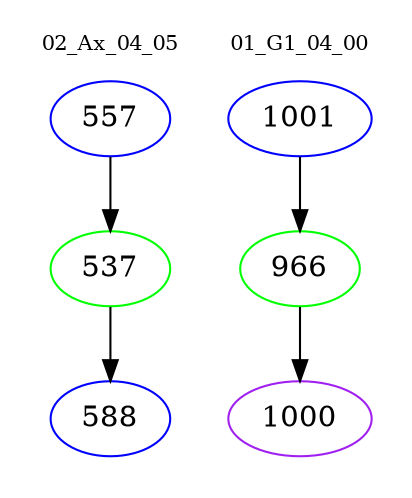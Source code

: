 digraph{
subgraph cluster_0 {
color = white
label = "02_Ax_04_05";
fontsize=10;
T0_557 [label="557", color="blue"]
T0_557 -> T0_537 [color="black"]
T0_537 [label="537", color="green"]
T0_537 -> T0_588 [color="black"]
T0_588 [label="588", color="blue"]
}
subgraph cluster_1 {
color = white
label = "01_G1_04_00";
fontsize=10;
T1_1001 [label="1001", color="blue"]
T1_1001 -> T1_966 [color="black"]
T1_966 [label="966", color="green"]
T1_966 -> T1_1000 [color="black"]
T1_1000 [label="1000", color="purple"]
}
}
